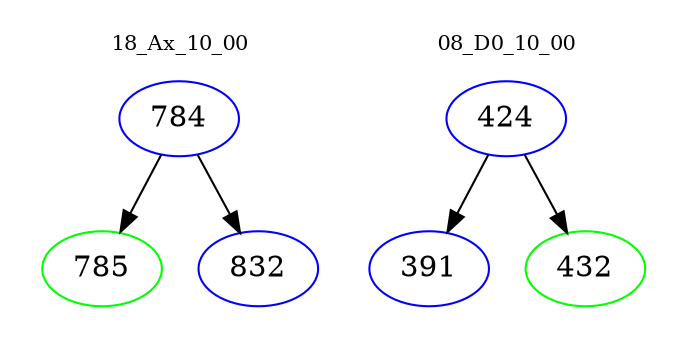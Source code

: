 digraph{
subgraph cluster_0 {
color = white
label = "18_Ax_10_00";
fontsize=10;
T0_784 [label="784", color="blue"]
T0_784 -> T0_785 [color="black"]
T0_785 [label="785", color="green"]
T0_784 -> T0_832 [color="black"]
T0_832 [label="832", color="blue"]
}
subgraph cluster_1 {
color = white
label = "08_D0_10_00";
fontsize=10;
T1_424 [label="424", color="blue"]
T1_424 -> T1_391 [color="black"]
T1_391 [label="391", color="blue"]
T1_424 -> T1_432 [color="black"]
T1_432 [label="432", color="green"]
}
}
